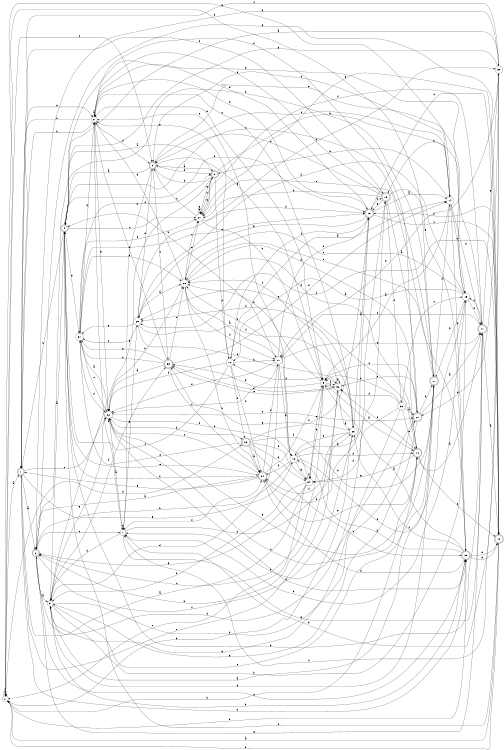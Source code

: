 digraph n29_10 {
__start0 [label="" shape="none"];

rankdir=LR;
size="8,5";

s0 [style="filled", color="black", fillcolor="white" shape="circle", label="0"];
s1 [style="rounded,filled", color="black", fillcolor="white" shape="doublecircle", label="1"];
s2 [style="rounded,filled", color="black", fillcolor="white" shape="doublecircle", label="2"];
s3 [style="filled", color="black", fillcolor="white" shape="circle", label="3"];
s4 [style="rounded,filled", color="black", fillcolor="white" shape="doublecircle", label="4"];
s5 [style="rounded,filled", color="black", fillcolor="white" shape="doublecircle", label="5"];
s6 [style="rounded,filled", color="black", fillcolor="white" shape="doublecircle", label="6"];
s7 [style="filled", color="black", fillcolor="white" shape="circle", label="7"];
s8 [style="filled", color="black", fillcolor="white" shape="circle", label="8"];
s9 [style="filled", color="black", fillcolor="white" shape="circle", label="9"];
s10 [style="rounded,filled", color="black", fillcolor="white" shape="doublecircle", label="10"];
s11 [style="rounded,filled", color="black", fillcolor="white" shape="doublecircle", label="11"];
s12 [style="rounded,filled", color="black", fillcolor="white" shape="doublecircle", label="12"];
s13 [style="rounded,filled", color="black", fillcolor="white" shape="doublecircle", label="13"];
s14 [style="filled", color="black", fillcolor="white" shape="circle", label="14"];
s15 [style="filled", color="black", fillcolor="white" shape="circle", label="15"];
s16 [style="filled", color="black", fillcolor="white" shape="circle", label="16"];
s17 [style="filled", color="black", fillcolor="white" shape="circle", label="17"];
s18 [style="filled", color="black", fillcolor="white" shape="circle", label="18"];
s19 [style="rounded,filled", color="black", fillcolor="white" shape="doublecircle", label="19"];
s20 [style="rounded,filled", color="black", fillcolor="white" shape="doublecircle", label="20"];
s21 [style="rounded,filled", color="black", fillcolor="white" shape="doublecircle", label="21"];
s22 [style="filled", color="black", fillcolor="white" shape="circle", label="22"];
s23 [style="rounded,filled", color="black", fillcolor="white" shape="doublecircle", label="23"];
s24 [style="rounded,filled", color="black", fillcolor="white" shape="doublecircle", label="24"];
s25 [style="rounded,filled", color="black", fillcolor="white" shape="doublecircle", label="25"];
s26 [style="filled", color="black", fillcolor="white" shape="circle", label="26"];
s27 [style="filled", color="black", fillcolor="white" shape="circle", label="27"];
s28 [style="filled", color="black", fillcolor="white" shape="circle", label="28"];
s29 [style="filled", color="black", fillcolor="white" shape="circle", label="29"];
s30 [style="filled", color="black", fillcolor="white" shape="circle", label="30"];
s31 [style="filled", color="black", fillcolor="white" shape="circle", label="31"];
s32 [style="filled", color="black", fillcolor="white" shape="circle", label="32"];
s33 [style="rounded,filled", color="black", fillcolor="white" shape="doublecircle", label="33"];
s34 [style="filled", color="black", fillcolor="white" shape="circle", label="34"];
s35 [style="filled", color="black", fillcolor="white" shape="circle", label="35"];
s0 -> s1 [label="a"];
s0 -> s25 [label="b"];
s0 -> s6 [label="c"];
s0 -> s23 [label="d"];
s0 -> s0 [label="e"];
s0 -> s0 [label="f"];
s0 -> s14 [label="g"];
s1 -> s2 [label="a"];
s1 -> s25 [label="b"];
s1 -> s22 [label="c"];
s1 -> s8 [label="d"];
s1 -> s32 [label="e"];
s1 -> s19 [label="f"];
s1 -> s18 [label="g"];
s2 -> s3 [label="a"];
s2 -> s25 [label="b"];
s2 -> s7 [label="c"];
s2 -> s19 [label="d"];
s2 -> s30 [label="e"];
s2 -> s28 [label="f"];
s2 -> s12 [label="g"];
s3 -> s4 [label="a"];
s3 -> s15 [label="b"];
s3 -> s25 [label="c"];
s3 -> s20 [label="d"];
s3 -> s21 [label="e"];
s3 -> s33 [label="f"];
s3 -> s22 [label="g"];
s4 -> s5 [label="a"];
s4 -> s1 [label="b"];
s4 -> s27 [label="c"];
s4 -> s21 [label="d"];
s4 -> s24 [label="e"];
s4 -> s13 [label="f"];
s4 -> s31 [label="g"];
s5 -> s6 [label="a"];
s5 -> s14 [label="b"];
s5 -> s27 [label="c"];
s5 -> s16 [label="d"];
s5 -> s3 [label="e"];
s5 -> s31 [label="f"];
s5 -> s27 [label="g"];
s6 -> s4 [label="a"];
s6 -> s7 [label="b"];
s6 -> s33 [label="c"];
s6 -> s5 [label="d"];
s6 -> s15 [label="e"];
s6 -> s5 [label="f"];
s6 -> s9 [label="g"];
s7 -> s8 [label="a"];
s7 -> s28 [label="b"];
s7 -> s7 [label="c"];
s7 -> s3 [label="d"];
s7 -> s29 [label="e"];
s7 -> s24 [label="f"];
s7 -> s11 [label="g"];
s8 -> s8 [label="a"];
s8 -> s9 [label="b"];
s8 -> s1 [label="c"];
s8 -> s6 [label="d"];
s8 -> s13 [label="e"];
s8 -> s1 [label="f"];
s8 -> s22 [label="g"];
s9 -> s10 [label="a"];
s9 -> s26 [label="b"];
s9 -> s2 [label="c"];
s9 -> s32 [label="d"];
s9 -> s34 [label="e"];
s9 -> s32 [label="f"];
s9 -> s33 [label="g"];
s10 -> s11 [label="a"];
s10 -> s0 [label="b"];
s10 -> s29 [label="c"];
s10 -> s26 [label="d"];
s10 -> s12 [label="e"];
s10 -> s32 [label="f"];
s10 -> s34 [label="g"];
s11 -> s12 [label="a"];
s11 -> s4 [label="b"];
s11 -> s15 [label="c"];
s11 -> s19 [label="d"];
s11 -> s2 [label="e"];
s11 -> s17 [label="f"];
s11 -> s30 [label="g"];
s12 -> s0 [label="a"];
s12 -> s0 [label="b"];
s12 -> s13 [label="c"];
s12 -> s13 [label="d"];
s12 -> s4 [label="e"];
s12 -> s29 [label="f"];
s12 -> s27 [label="g"];
s13 -> s14 [label="a"];
s13 -> s19 [label="b"];
s13 -> s12 [label="c"];
s13 -> s24 [label="d"];
s13 -> s8 [label="e"];
s13 -> s16 [label="f"];
s13 -> s29 [label="g"];
s14 -> s9 [label="a"];
s14 -> s5 [label="b"];
s14 -> s6 [label="c"];
s14 -> s11 [label="d"];
s14 -> s15 [label="e"];
s14 -> s6 [label="f"];
s14 -> s25 [label="g"];
s15 -> s16 [label="a"];
s15 -> s7 [label="b"];
s15 -> s26 [label="c"];
s15 -> s29 [label="d"];
s15 -> s2 [label="e"];
s15 -> s11 [label="f"];
s15 -> s21 [label="g"];
s16 -> s14 [label="a"];
s16 -> s17 [label="b"];
s16 -> s4 [label="c"];
s16 -> s24 [label="d"];
s16 -> s23 [label="e"];
s16 -> s22 [label="f"];
s16 -> s8 [label="g"];
s17 -> s18 [label="a"];
s17 -> s4 [label="b"];
s17 -> s22 [label="c"];
s17 -> s3 [label="d"];
s17 -> s13 [label="e"];
s17 -> s22 [label="f"];
s17 -> s11 [label="g"];
s18 -> s19 [label="a"];
s18 -> s2 [label="b"];
s18 -> s26 [label="c"];
s18 -> s10 [label="d"];
s18 -> s15 [label="e"];
s18 -> s24 [label="f"];
s18 -> s34 [label="g"];
s19 -> s20 [label="a"];
s19 -> s27 [label="b"];
s19 -> s6 [label="c"];
s19 -> s8 [label="d"];
s19 -> s25 [label="e"];
s19 -> s35 [label="f"];
s19 -> s13 [label="g"];
s20 -> s11 [label="a"];
s20 -> s21 [label="b"];
s20 -> s32 [label="c"];
s20 -> s8 [label="d"];
s20 -> s7 [label="e"];
s20 -> s9 [label="f"];
s20 -> s3 [label="g"];
s21 -> s3 [label="a"];
s21 -> s0 [label="b"];
s21 -> s22 [label="c"];
s21 -> s14 [label="d"];
s21 -> s27 [label="e"];
s21 -> s4 [label="f"];
s21 -> s3 [label="g"];
s22 -> s7 [label="a"];
s22 -> s23 [label="b"];
s22 -> s25 [label="c"];
s22 -> s26 [label="d"];
s22 -> s20 [label="e"];
s22 -> s18 [label="f"];
s22 -> s10 [label="g"];
s23 -> s24 [label="a"];
s23 -> s21 [label="b"];
s23 -> s25 [label="c"];
s23 -> s13 [label="d"];
s23 -> s31 [label="e"];
s23 -> s34 [label="f"];
s23 -> s34 [label="g"];
s24 -> s2 [label="a"];
s24 -> s4 [label="b"];
s24 -> s22 [label="c"];
s24 -> s17 [label="d"];
s24 -> s10 [label="e"];
s24 -> s9 [label="f"];
s24 -> s1 [label="g"];
s25 -> s9 [label="a"];
s25 -> s18 [label="b"];
s25 -> s26 [label="c"];
s25 -> s24 [label="d"];
s25 -> s12 [label="e"];
s25 -> s28 [label="f"];
s25 -> s12 [label="g"];
s26 -> s17 [label="a"];
s26 -> s24 [label="b"];
s26 -> s27 [label="c"];
s26 -> s10 [label="d"];
s26 -> s27 [label="e"];
s26 -> s17 [label="f"];
s26 -> s8 [label="g"];
s27 -> s27 [label="a"];
s27 -> s9 [label="b"];
s27 -> s6 [label="c"];
s27 -> s13 [label="d"];
s27 -> s27 [label="e"];
s27 -> s11 [label="f"];
s27 -> s5 [label="g"];
s28 -> s13 [label="a"];
s28 -> s0 [label="b"];
s28 -> s8 [label="c"];
s28 -> s24 [label="d"];
s28 -> s18 [label="e"];
s28 -> s29 [label="f"];
s28 -> s33 [label="g"];
s29 -> s26 [label="a"];
s29 -> s30 [label="b"];
s29 -> s31 [label="c"];
s29 -> s32 [label="d"];
s29 -> s6 [label="e"];
s29 -> s28 [label="f"];
s29 -> s31 [label="g"];
s30 -> s4 [label="a"];
s30 -> s7 [label="b"];
s30 -> s1 [label="c"];
s30 -> s20 [label="d"];
s30 -> s17 [label="e"];
s30 -> s7 [label="f"];
s30 -> s4 [label="g"];
s31 -> s22 [label="a"];
s31 -> s26 [label="b"];
s31 -> s22 [label="c"];
s31 -> s22 [label="d"];
s31 -> s13 [label="e"];
s31 -> s27 [label="f"];
s31 -> s8 [label="g"];
s32 -> s28 [label="a"];
s32 -> s2 [label="b"];
s32 -> s16 [label="c"];
s32 -> s33 [label="d"];
s32 -> s33 [label="e"];
s32 -> s26 [label="f"];
s32 -> s32 [label="g"];
s33 -> s22 [label="a"];
s33 -> s24 [label="b"];
s33 -> s31 [label="c"];
s33 -> s14 [label="d"];
s33 -> s26 [label="e"];
s33 -> s8 [label="f"];
s33 -> s31 [label="g"];
s34 -> s1 [label="a"];
s34 -> s3 [label="b"];
s34 -> s8 [label="c"];
s34 -> s9 [label="d"];
s34 -> s0 [label="e"];
s34 -> s34 [label="f"];
s34 -> s2 [label="g"];
s35 -> s20 [label="a"];
s35 -> s9 [label="b"];
s35 -> s15 [label="c"];
s35 -> s34 [label="d"];
s35 -> s10 [label="e"];
s35 -> s32 [label="f"];
s35 -> s3 [label="g"];

}